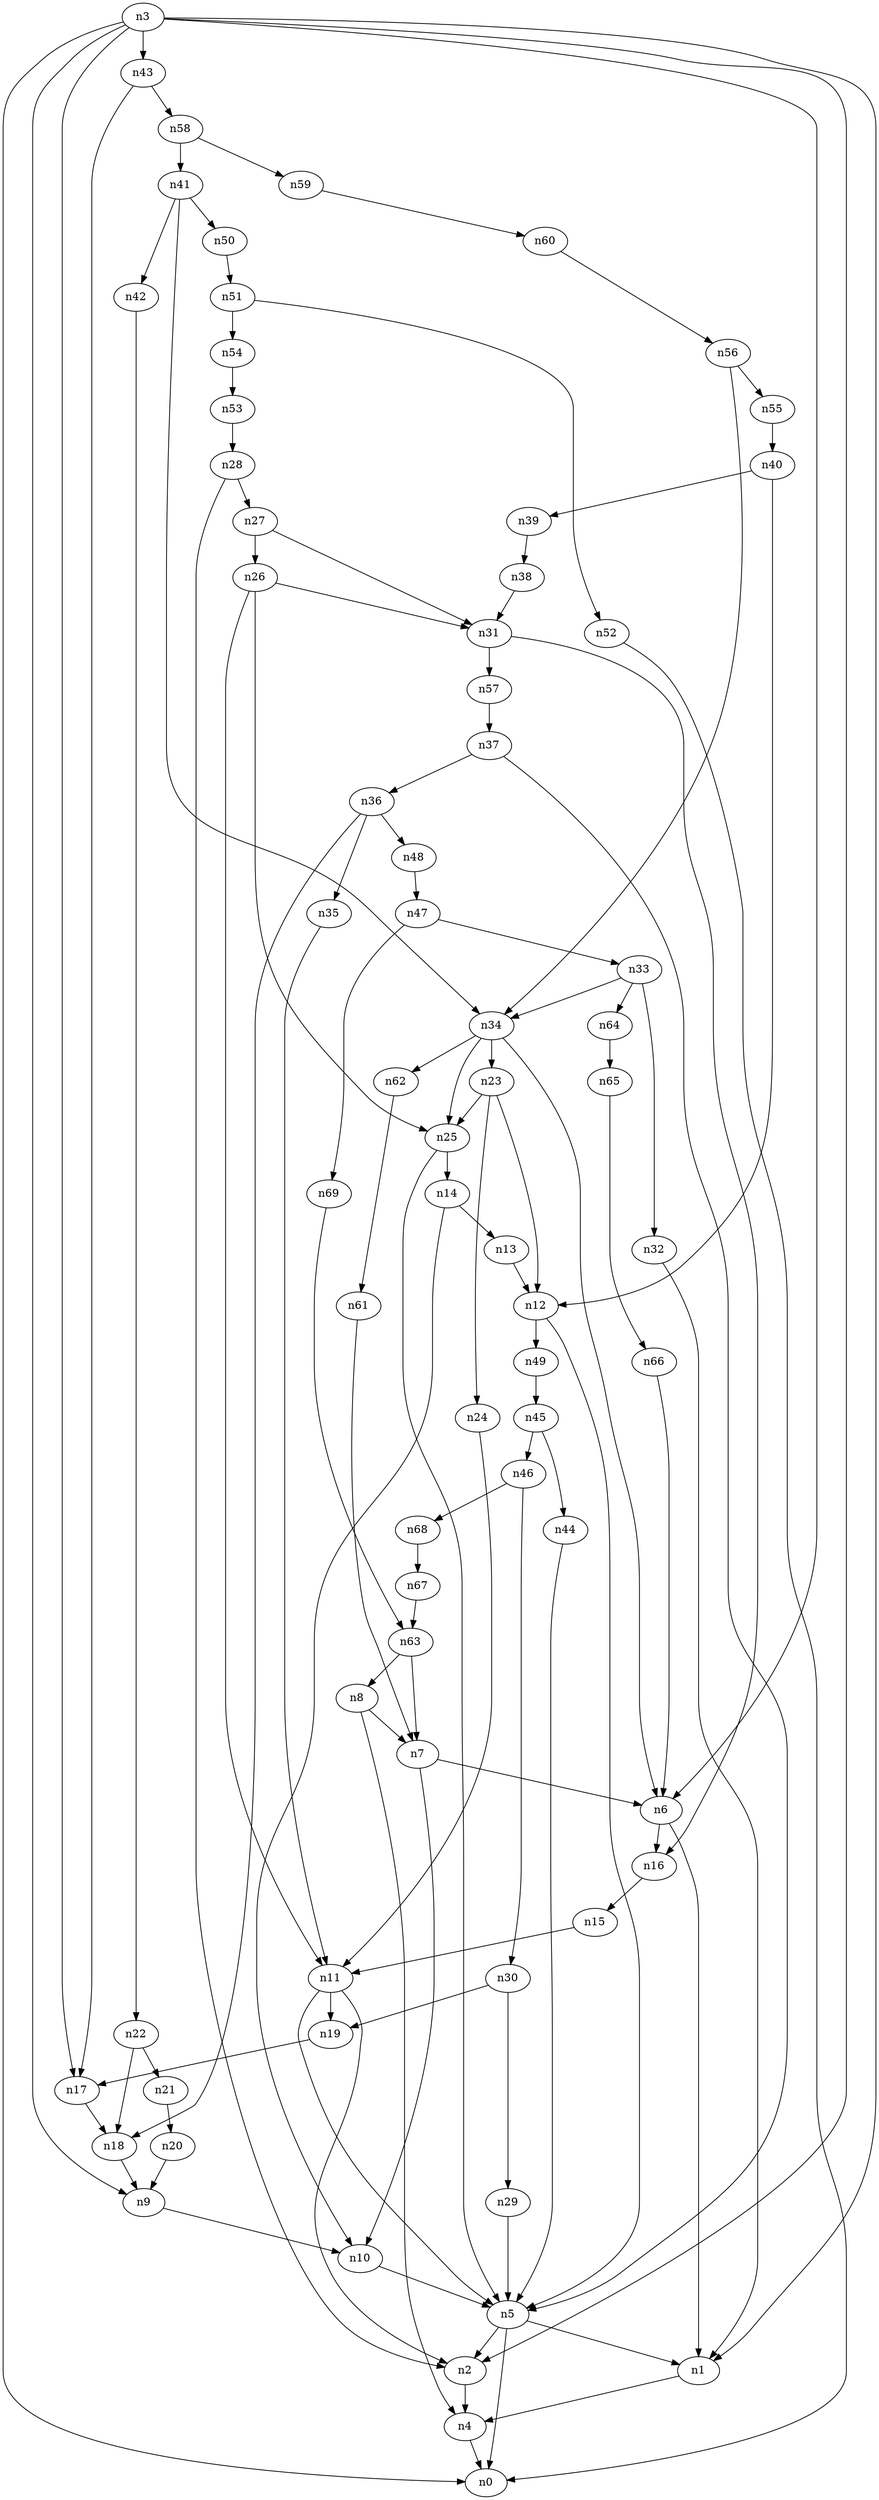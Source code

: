 digraph G {
	n1 -> n4	 [_graphml_id=e4];
	n2 -> n4	 [_graphml_id=e7];
	n3 -> n0	 [_graphml_id=e0];
	n3 -> n1	 [_graphml_id=e3];
	n3 -> n2	 [_graphml_id=e6];
	n3 -> n6	 [_graphml_id=e9];
	n3 -> n9	 [_graphml_id=e13];
	n3 -> n17	 [_graphml_id=e25];
	n3 -> n43	 [_graphml_id=e68];
	n4 -> n0	 [_graphml_id=e1];
	n5 -> n0	 [_graphml_id=e2];
	n5 -> n1	 [_graphml_id=e5];
	n5 -> n2	 [_graphml_id=e8];
	n6 -> n1	 [_graphml_id=e80];
	n6 -> n16	 [_graphml_id=e24];
	n7 -> n6	 [_graphml_id=e10];
	n7 -> n10	 [_graphml_id=e30];
	n8 -> n4	 [_graphml_id=e12];
	n8 -> n7	 [_graphml_id=e11];
	n9 -> n10	 [_graphml_id=e14];
	n10 -> n5	 [_graphml_id=e15];
	n11 -> n2	 [_graphml_id=e16];
	n11 -> n5	 [_graphml_id=e17];
	n11 -> n19	 [_graphml_id=e29];
	n12 -> n5	 [_graphml_id=e18];
	n12 -> n49	 [_graphml_id=e78];
	n13 -> n12	 [_graphml_id=e19];
	n14 -> n10	 [_graphml_id=e21];
	n14 -> n13	 [_graphml_id=e20];
	n15 -> n11	 [_graphml_id=e22];
	n16 -> n15	 [_graphml_id=e23];
	n17 -> n18	 [_graphml_id=e26];
	n18 -> n9	 [_graphml_id=e27];
	n19 -> n17	 [_graphml_id=e28];
	n20 -> n9	 [_graphml_id=e31];
	n21 -> n20	 [_graphml_id=e32];
	n22 -> n18	 [_graphml_id=e34];
	n22 -> n21	 [_graphml_id=e33];
	n23 -> n12	 [_graphml_id=e35];
	n23 -> n24	 [_graphml_id=e36];
	n23 -> n25	 [_graphml_id=e38];
	n24 -> n11	 [_graphml_id=e37];
	n25 -> n5	 [_graphml_id=e39];
	n25 -> n14	 [_graphml_id=e40];
	n26 -> n11	 [_graphml_id=e50];
	n26 -> n25	 [_graphml_id=e41];
	n26 -> n31	 [_graphml_id=e70];
	n27 -> n26	 [_graphml_id=e42];
	n27 -> n31	 [_graphml_id=e48];
	n28 -> n2	 [_graphml_id=e44];
	n28 -> n27	 [_graphml_id=e43];
	n29 -> n5	 [_graphml_id=e45];
	n30 -> n19	 [_graphml_id=e47];
	n30 -> n29	 [_graphml_id=e46];
	n31 -> n16	 [_graphml_id=e49];
	n31 -> n57	 [_graphml_id=e92];
	n32 -> n1	 [_graphml_id=e51];
	n33 -> n32	 [_graphml_id=e52];
	n33 -> n34	 [_graphml_id=e53];
	n33 -> n64	 [_graphml_id=e104];
	n34 -> n6	 [_graphml_id=e54];
	n34 -> n23	 [_graphml_id=e93];
	n34 -> n25	 [_graphml_id=e60];
	n34 -> n62	 [_graphml_id=e100];
	n35 -> n11	 [_graphml_id=e55];
	n36 -> n18	 [_graphml_id=e57];
	n36 -> n35	 [_graphml_id=e56];
	n36 -> n48	 [_graphml_id=e77];
	n37 -> n5	 [_graphml_id=e58];
	n37 -> n36	 [_graphml_id=e59];
	n38 -> n31	 [_graphml_id=e61];
	n39 -> n38	 [_graphml_id=e62];
	n40 -> n12	 [_graphml_id=e64];
	n40 -> n39	 [_graphml_id=e63];
	n41 -> n34	 [_graphml_id=e65];
	n41 -> n42	 [_graphml_id=e66];
	n41 -> n50	 [_graphml_id=e81];
	n42 -> n22	 [_graphml_id=e67];
	n43 -> n17	 [_graphml_id=e69];
	n43 -> n58	 [_graphml_id=e103];
	n44 -> n5	 [_graphml_id=e71];
	n45 -> n44	 [_graphml_id=e72];
	n45 -> n46	 [_graphml_id=e73];
	n46 -> n30	 [_graphml_id=e74];
	n46 -> n68	 [_graphml_id=e110];
	n47 -> n33	 [_graphml_id=e75];
	n47 -> n69	 [_graphml_id=e111];
	n48 -> n47	 [_graphml_id=e76];
	n49 -> n45	 [_graphml_id=e79];
	n50 -> n51	 [_graphml_id=e82];
	n51 -> n52	 [_graphml_id=e83];
	n51 -> n54	 [_graphml_id=e87];
	n52 -> n0	 [_graphml_id=e84];
	n53 -> n28	 [_graphml_id=e85];
	n54 -> n53	 [_graphml_id=e86];
	n55 -> n40	 [_graphml_id=e88];
	n56 -> n34	 [_graphml_id=e90];
	n56 -> n55	 [_graphml_id=e89];
	n57 -> n37	 [_graphml_id=e91];
	n58 -> n41	 [_graphml_id=e94];
	n58 -> n59	 [_graphml_id=e95];
	n59 -> n60	 [_graphml_id=e96];
	n60 -> n56	 [_graphml_id=e97];
	n61 -> n7	 [_graphml_id=e98];
	n62 -> n61	 [_graphml_id=e99];
	n63 -> n7	 [_graphml_id=e102];
	n63 -> n8	 [_graphml_id=e101];
	n64 -> n65	 [_graphml_id=e105];
	n65 -> n66	 [_graphml_id=e106];
	n66 -> n6	 [_graphml_id=e107];
	n67 -> n63	 [_graphml_id=e108];
	n68 -> n67	 [_graphml_id=e109];
	n69 -> n63	 [_graphml_id=e112];
}
